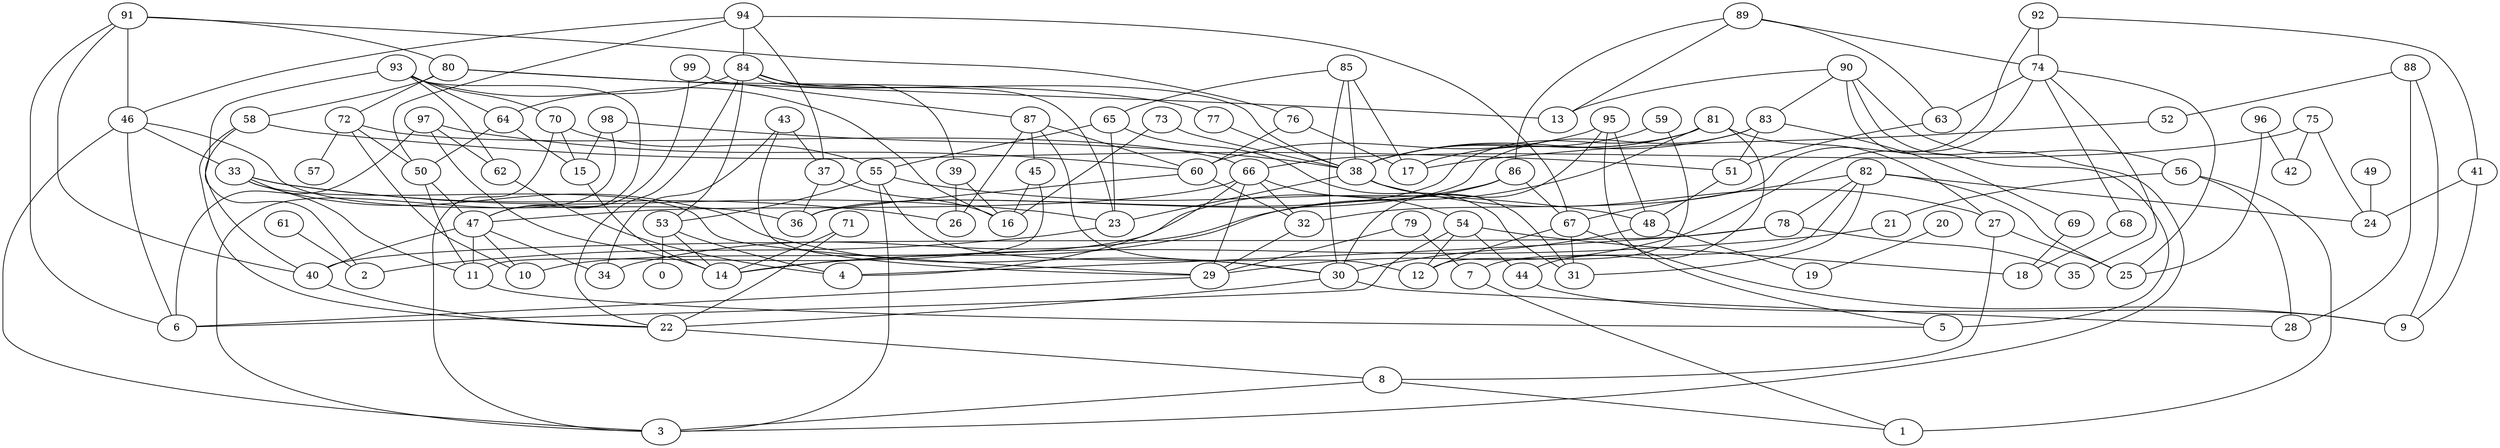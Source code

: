 /* Created by igraph 0.7.0 */
graph {
  0;
  1;
  2;
  3;
  4;
  5;
  6;
  7;
  8;
  9;
  10;
  11;
  12;
  13;
  14;
  15;
  16;
  17;
  18;
  19;
  20;
  21;
  22;
  23;
  24;
  25;
  26;
  27;
  28;
  29;
  30;
  31;
  32;
  33;
  34;
  35;
  36;
  37;
  38;
  39;
  40;
  41;
  42;
  43;
  44;
  45;
  46;
  47;
  48;
  49;
  50;
  51;
  52;
  53;
  54;
  55;
  56;
  57;
  58;
  59;
  60;
  61;
  62;
  63;
  64;
  65;
  66;
  67;
  68;
  69;
  70;
  71;
  72;
  73;
  74;
  75;
  76;
  77;
  78;
  79;
  80;
  81;
  82;
  83;
  84;
  85;
  86;
  87;
  88;
  89;
  90;
  91;
  92;
  93;
  94;
  95;
  96;
  97;
  98;
  99;

  53 -- 0;
  7 -- 1;
  8 -- 1;
  56 -- 1;
  23 -- 2;
  61 -- 2;
  93 -- 2;
  8 -- 3;
  46 -- 3;
  55 -- 3;
  70 -- 3;
  90 -- 3;
  98 -- 3;
  53 -- 4;
  62 -- 4;
  66 -- 4;
  78 -- 4;
  11 -- 5;
  90 -- 5;
  95 -- 5;
  29 -- 6;
  46 -- 6;
  54 -- 6;
  91 -- 6;
  97 -- 6;
  79 -- 7;
  82 -- 7;
  22 -- 8;
  27 -- 8;
  41 -- 9;
  44 -- 9;
  67 -- 9;
  88 -- 9;
  47 -- 10;
  72 -- 10;
  86 -- 10;
  33 -- 11;
  45 -- 11;
  47 -- 11;
  50 -- 11;
  54 -- 12;
  59 -- 12;
  67 -- 12;
  87 -- 12;
  80 -- 13;
  89 -- 13;
  90 -- 13;
  15 -- 14;
  21 -- 14;
  53 -- 14;
  71 -- 14;
  86 -- 14;
  97 -- 14;
  64 -- 15;
  70 -- 15;
  98 -- 15;
  37 -- 16;
  39 -- 16;
  45 -- 16;
  73 -- 16;
  93 -- 16;
  52 -- 17;
  76 -- 17;
  81 -- 17;
  85 -- 17;
  54 -- 18;
  68 -- 18;
  69 -- 18;
  20 -- 19;
  48 -- 19;
  56 -- 21;
  30 -- 22;
  40 -- 22;
  58 -- 22;
  71 -- 22;
  84 -- 22;
  33 -- 23;
  38 -- 23;
  65 -- 23;
  84 -- 23;
  41 -- 24;
  49 -- 24;
  75 -- 24;
  82 -- 24;
  27 -- 25;
  74 -- 25;
  82 -- 25;
  96 -- 25;
  33 -- 26;
  39 -- 26;
  87 -- 26;
  38 -- 27;
  81 -- 27;
  30 -- 28;
  56 -- 28;
  88 -- 28;
  32 -- 29;
  33 -- 29;
  43 -- 29;
  66 -- 29;
  74 -- 29;
  79 -- 29;
  33 -- 30;
  48 -- 30;
  55 -- 30;
  85 -- 30;
  95 -- 30;
  38 -- 31;
  65 -- 31;
  67 -- 31;
  82 -- 31;
  60 -- 32;
  66 -- 32;
  92 -- 32;
  46 -- 33;
  43 -- 34;
  47 -- 34;
  81 -- 34;
  74 -- 35;
  78 -- 35;
  37 -- 36;
  46 -- 36;
  60 -- 36;
  81 -- 36;
  83 -- 36;
  43 -- 37;
  94 -- 37;
  59 -- 38;
  73 -- 38;
  77 -- 38;
  81 -- 38;
  83 -- 38;
  84 -- 38;
  85 -- 38;
  98 -- 38;
  84 -- 39;
  47 -- 40;
  58 -- 40;
  78 -- 40;
  91 -- 40;
  92 -- 41;
  75 -- 42;
  96 -- 42;
  54 -- 44;
  81 -- 44;
  87 -- 45;
  91 -- 46;
  94 -- 46;
  50 -- 47;
  66 -- 47;
  93 -- 47;
  99 -- 47;
  51 -- 48;
  55 -- 48;
  95 -- 48;
  64 -- 50;
  72 -- 50;
  94 -- 50;
  58 -- 51;
  63 -- 51;
  83 -- 51;
  88 -- 52;
  55 -- 53;
  84 -- 53;
  66 -- 54;
  65 -- 55;
  70 -- 55;
  90 -- 56;
  72 -- 57;
  80 -- 58;
  76 -- 60;
  87 -- 60;
  95 -- 60;
  97 -- 60;
  93 -- 62;
  97 -- 62;
  74 -- 63;
  89 -- 63;
  84 -- 64;
  93 -- 64;
  85 -- 65;
  72 -- 66;
  75 -- 66;
  82 -- 67;
  86 -- 67;
  94 -- 67;
  74 -- 68;
  83 -- 69;
  93 -- 70;
  80 -- 72;
  89 -- 74;
  92 -- 74;
  91 -- 76;
  80 -- 77;
  82 -- 78;
  91 -- 80;
  90 -- 83;
  94 -- 84;
  89 -- 86;
  99 -- 87;
}

